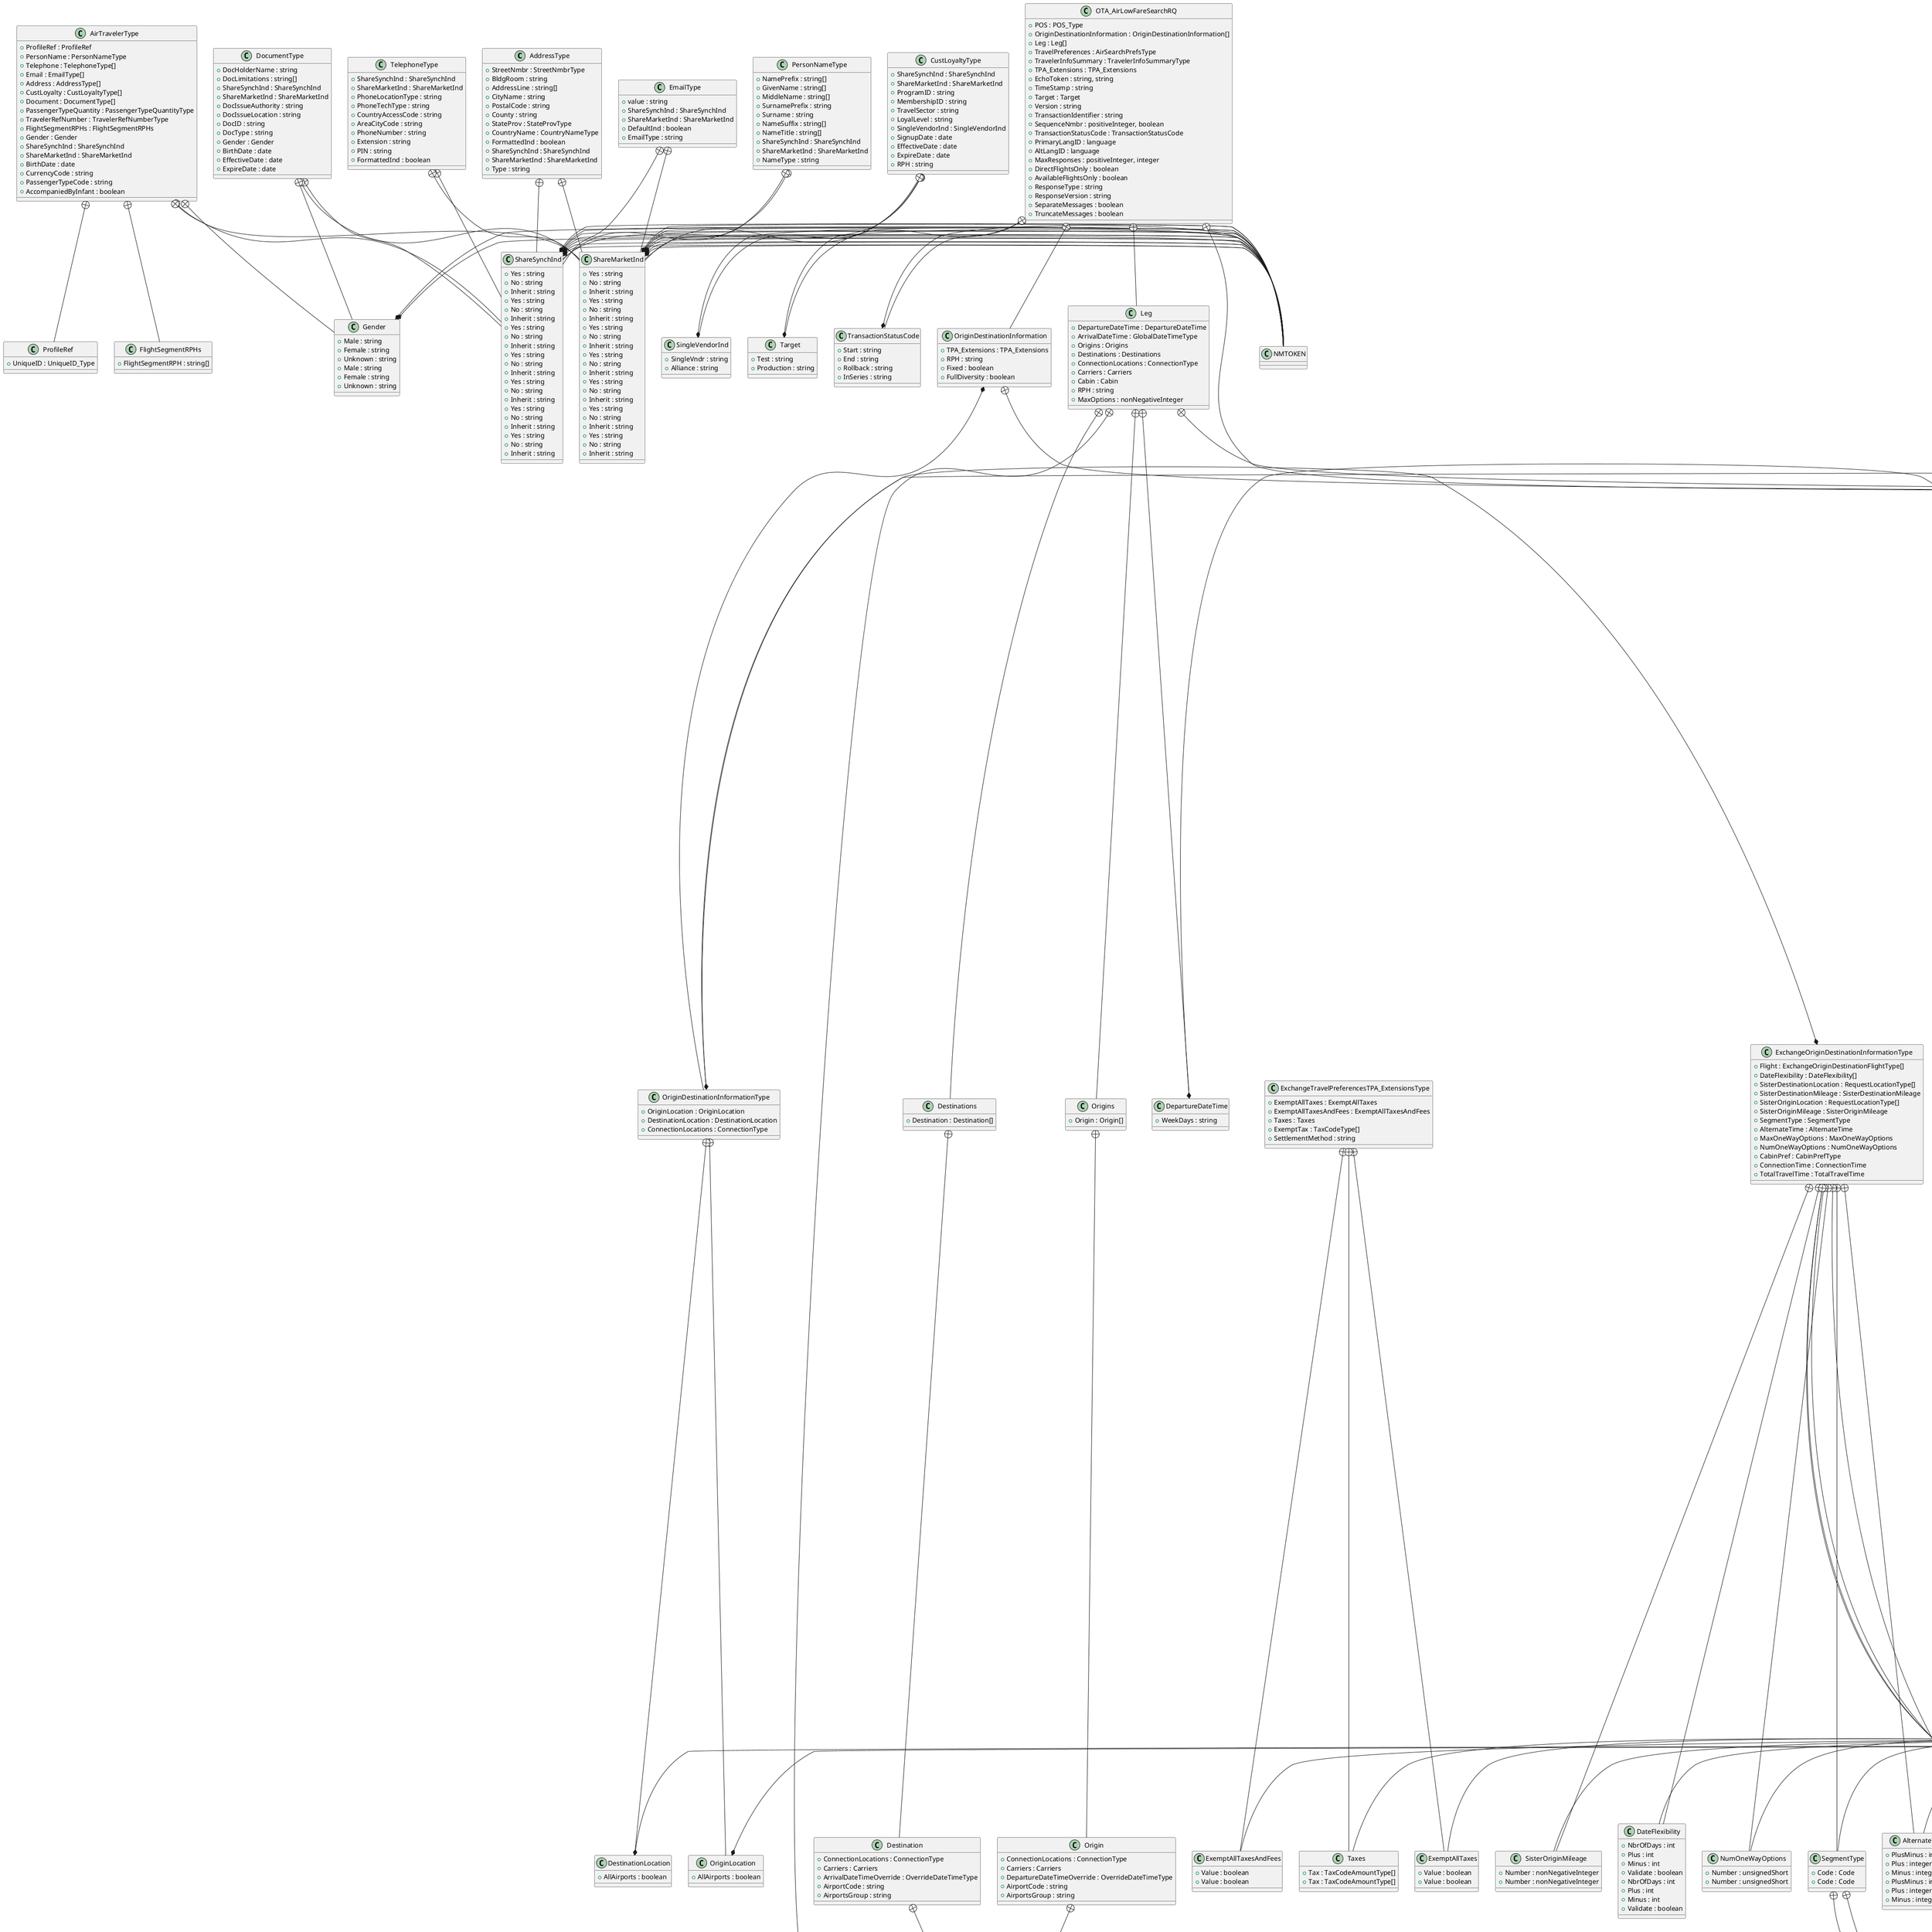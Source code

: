 @startuml

class AddressType {
    +StreetNmbr : StreetNmbrType
    +BldgRoom : string
    +AddressLine : string[]
    +CityName : string
    +PostalCode : string
    +County : string
    +StateProv : StateProvType
    +CountryName : CountryNameType
    +FormattedInd : boolean
    +ShareSynchInd : ShareSynchInd
    +ShareMarketInd : ShareMarketInd
    +Type : string
}
AddressType +-- ShareSynchInd
class ShareSynchInd {
    +Yes : string
    +No : string
    +Inherit : string
}
ShareSynchInd *- NMTOKEN
AddressType +-- ShareMarketInd
class ShareMarketInd {
    +Yes : string
    +No : string
    +Inherit : string
}
ShareMarketInd *- NMTOKEN
class AirSearchPrefsType {
    +VendorPref : CompanyNamePrefType[]
    +FlightTypePref : FlightTypePrefType
    +FareRestrictPref : FareRestrictPref[]
    +EquipPref : EquipmentTypePref[]
    +CabinPref : CabinPrefType[]
    +TicketDistribPref : TicketDistribPrefType[]
    +TPA_Extensions : TPA_Extensions
    +AncillaryFees : AncillaryFees
    +FrequentFlyer : FrequentFlyer[]
    +SpanishFamilyDiscount : SpanishFamilyDiscount
    +InterlineBrands : InterlineBrandsType
    +SmokingAllowed : boolean
    +OnTimeRate : decimal
    +ETicketDesired : boolean
    +ValidInterlineTicket : boolean
    +MaxStopsQuantity : integer
    +UseAllFlights : boolean
    +AllFlightsData : boolean
    +Hybrid : boolean
}
AirSearchPrefsType +-- FareRestrictPref
class FareRestrictPref {
    +AdvResTicketing : AdvResTicketingType
    +StayRestrictions : StayRestrictionsType
    +VoluntaryChanges : VoluntaryChangesType
}
FareRestrictPref *- FareRestrictPrefType
AirSearchPrefsType +-- TPA_Extensions
class TPA_Extensions {
    +DepartureWindow : string
    +ArrivalWindow : string
    +ExcludeVendorPref : ExcludeVendorPref[]
    +IncludeAlliancePref : AllianceType[]
    +ExcludeAlliancePref : AllianceType[]
    +NumTrips : NumTripsType
    +AltCitiesCombinations : AltCitiesCombinationsType
    +NumTripsWithRouting : NumTripsWithRouting
    +OnlineIndicator : OnlineIndicator
    +InterlineIndicator : InterlineIndicator
    +TripType : TripType
    +MaxPrice : MaxPrice
    +ContentType : ContentType
    +DomesticLayoverTime : DomesticLayoverTime
    +LongConnectTime : LongConnectTime
    +LongConnectPoints : LongConnectPoints
    +AirServiceOnly : AirServiceOnly
    +JetServiceOnly : JetServiceOnly
    +SameConnectionAirportOnly : SameConnectionAirportOnly
    +SameOriginAirportOnly : SameOriginAirportOnly
    +SameTurnaroundAirportOnly : SameTurnaroundAirportOnly
    +AircraftTypePenalty : AircraftTypePenalty
    +AlternateAirportPenalty : AlternateAirportPenalty
    +FareAmountThreshold : FareAmountThreshold
    +numOfLowFareSol : numOfLowFareSol
    +numOfMustPriceOnlSol : numOfMustPriceOnlSol
    +numOfMustPriceInrlSol : numOfMustPriceInrlSol
    +numOfMustPriceNStpOnlSol : numOfMustPriceNStpOnlSol
    +numOfMustPriceNStpInrlSol : numOfMustPriceNStpInrlSol
    +numOfMustPriceSStopOnlSol : numOfMustPriceSStopOnlSol
    +stpPenaltyInUSD : stpPenaltyInUSD
    +durPenaltyInUSD : durPenaltyInUSD
    +depPenaltyInUSD : depPenaltyInUSD
    +maxAllowedMustPriceOveragePerCrr : maxAllowedMustPriceOveragePerCrr
    +fltOptMustPriceReuseLimit : fltOptMustPriceReuseLimit
    +upperBoundMustPriceFactorForNotNonStp : upperBoundMustPriceFactorForNotNonStp
    +upperBoundLFSFactor : upperBoundLFSFactor
    +numOfMustPriceNStp1StpOnlSol : numOfMustPriceNStp1StpOnlSol
    +numOfMustPriceNStp1StpInrlSol : numOfMustPriceNStp1StpInrlSol
    +upperBoundMustPriceFactorForNonStp : upperBoundMustPriceFactorForNonStp
    +maxAllowedLFSOveragePerCrrPercent : maxAllowedLFSOveragePerCrrPercent
    +targetMinNumOfLFSOnlSolPerCrr : targetMinNumOfLFSOnlSolPerCrr
    +targetMinNumOfLFSTotOnlSolPercent : targetMinNumOfLFSTotOnlSolPercent
    +fltOptLFSReuseLimitForNonAVS : fltOptLFSReuseLimitForNonAVS
    +fltOptLFSReuseLimitForAVS : fltOptLFSReuseLimitForAVS
    +avsPenaltyCrrs : avsPenaltyCrrs
    +maxNumOfNonStpOnlSol : maxNumOfNonStpOnlSol
    +maxNumOfNonStpInrlSol : maxNumOfNonStpInrlSol
    +maxNumOfSingleStpOnlSol : maxNumOfSingleStpOnlSol
    +maxNumOf2PlusStpSol : maxNumOf2PlusStpSol
    +minAllowedOveragePerCrrPercent : minAllowedOveragePerCrrPercent
    +minAllowedOveragePerCrr : minAllowedOveragePerCrr
    +maxRelFareLvlOfxForNonStp : maxRelFareLvlOfxForNonStp
    +maxRelFareLvlOfxForCnx : maxRelFareLvlOfxForCnx
    +numOfMustPrice2PlusStpSol : numOfMustPrice2PlusStpSol
    +ItineraryNumberThreshold : ItineraryNumberThreshold
    +XOFares : XOFaresType
    +ExemptAllTaxes : ExemptAllTaxes
    +ExemptAllTaxesAndFees : ExemptAllTaxesAndFees
    +Taxes : Taxes
    +ExemptTax : TaxCodeType[]
    +FlightStopsAsConnections : FlightStopsAsConnectionsType
    +TicketingSumOfLocals : TicketingSumOfLocals
    +MultiAirportCodes : MultiAirportCodes
    +JumpCabinLogic : JumpCabinLogicType
    +KeepSameCabin : KeepSameCabinType
    +GoverningCarrierOverride : GoverningCarrierOverrideType
    +ExcludeCallDirectCarriers : ExcludeCallDirectCarriers
    +ValidatingCarrier : ValidatingCarrierType
    +ValidatingCarrierCheck : ValidatingCarrierCheck
    +SettlementMethod : string
    +FlightRepeatLimit : FlightRepeatLimit
    +FlexibleFares : FlexibleFaresType
    +DiversityParameters : DiversityParameters
    +AdditionalFareLimit : AdditionalFareLimit
    +FareFocusRules : FareFocusRules
    +SellingLevels : SellingLevels
    +Budget : Budget
    +OptionsPerDatePairList : OptionsPerDatePairList
    +CountryPref : CountryPref[]
    +RetailerRules : RetailerRulesType
}
TPA_Extensions +-- ExcludeVendorPref
class ExcludeVendorPref {
    +Code : string
}
TPA_Extensions +-- NumTripsWithRouting
class NumTripsWithRouting {
    +Number : short
}
TPA_Extensions +-- TripType
class TripType {
    +Value : AirTripType
}
TPA_Extensions +-- MaxPrice
class MaxPrice {
    +Value : decimal
}
TPA_Extensions +-- ContentType
class ContentType {
    +Type : Type
}
ContentType +-- Type
class Type {
    +Air : string
    +Rail : string
}
Type *- string
TPA_Extensions +-- DomesticLayoverTime
class DomesticLayoverTime {
    +Hours : short
}
TPA_Extensions +-- LongConnectTime
class LongConnectTime {
    +Min : short
    +Max : short
    +Enable : boolean
}
TPA_Extensions +-- LongConnectPoints
class LongConnectPoints {
    +Min : short
    +Max : short
}
TPA_Extensions +-- AirServiceOnly
class AirServiceOnly {
    +Ind : boolean
}
TPA_Extensions +-- JetServiceOnly
class JetServiceOnly {
    +Ind : boolean
}
TPA_Extensions +-- SameConnectionAirportOnly
class SameConnectionAirportOnly {
    +Ind : boolean
}
TPA_Extensions +-- SameOriginAirportOnly
class SameOriginAirportOnly {
    +Ind : boolean
}
TPA_Extensions +-- SameTurnaroundAirportOnly
class SameTurnaroundAirportOnly {
    +Ind : boolean
}
TPA_Extensions +-- AircraftTypePenalty
class AircraftTypePenalty {
    +Value : short
}
TPA_Extensions +-- AlternateAirportPenalty
class AlternateAirportPenalty {
    +Value : short
}
TPA_Extensions +-- FareAmountThreshold
class FareAmountThreshold {
    +Value : float
}
TPA_Extensions +-- numOfLowFareSol
class numOfLowFareSol {
    +Value : short
}
TPA_Extensions +-- numOfMustPriceOnlSol
class numOfMustPriceOnlSol {
    +Value : short
}
TPA_Extensions +-- numOfMustPriceInrlSol
class numOfMustPriceInrlSol {
    +Value : short
}
TPA_Extensions +-- numOfMustPriceNStpOnlSol
class numOfMustPriceNStpOnlSol {
    +Value : short
}
TPA_Extensions +-- numOfMustPriceNStpInrlSol
class numOfMustPriceNStpInrlSol {
    +Value : short
}
TPA_Extensions +-- numOfMustPriceSStopOnlSol
class numOfMustPriceSStopOnlSol {
    +Value : short
}
TPA_Extensions +-- stpPenaltyInUSD
class stpPenaltyInUSD {
    +Value : short
}
TPA_Extensions +-- durPenaltyInUSD
class durPenaltyInUSD {
    +Value : short
}
TPA_Extensions +-- depPenaltyInUSD
class depPenaltyInUSD {
    +Value : short
}
TPA_Extensions +-- maxAllowedMustPriceOveragePerCrr
class maxAllowedMustPriceOveragePerCrr {
    +Value : float
}
TPA_Extensions +-- fltOptMustPriceReuseLimit
class fltOptMustPriceReuseLimit {
    +Value : short
}
TPA_Extensions +-- upperBoundMustPriceFactorForNotNonStp
class upperBoundMustPriceFactorForNotNonStp {
    +Value : float
}
TPA_Extensions +-- upperBoundLFSFactor
class upperBoundLFSFactor {
    +Value : float
}
TPA_Extensions +-- numOfMustPriceNStp1StpOnlSol
class numOfMustPriceNStp1StpOnlSol {
    +Value : short
}
TPA_Extensions +-- numOfMustPriceNStp1StpInrlSol
class numOfMustPriceNStp1StpInrlSol {
    +Value : short
}
TPA_Extensions +-- upperBoundMustPriceFactorForNonStp
class upperBoundMustPriceFactorForNonStp {
    +Value : float
}
TPA_Extensions +-- maxAllowedLFSOveragePerCrrPercent
class maxAllowedLFSOveragePerCrrPercent {
    +Value : float
}
TPA_Extensions +-- targetMinNumOfLFSOnlSolPerCrr
class targetMinNumOfLFSOnlSolPerCrr {
    +Value : short
}
TPA_Extensions +-- targetMinNumOfLFSTotOnlSolPercent
class targetMinNumOfLFSTotOnlSolPercent {
    +Value : float
}
TPA_Extensions +-- fltOptLFSReuseLimitForNonAVS
class fltOptLFSReuseLimitForNonAVS {
    +Value : short
}
TPA_Extensions +-- fltOptLFSReuseLimitForAVS
class fltOptLFSReuseLimitForAVS {
    +Value : short
}
TPA_Extensions +-- avsPenaltyCrrs
class avsPenaltyCrrs {
    +Value : string
}
TPA_Extensions +-- maxNumOfNonStpOnlSol
class maxNumOfNonStpOnlSol {
    +Value : short
}
TPA_Extensions +-- maxNumOfNonStpInrlSol
class maxNumOfNonStpInrlSol {
    +Value : short
}
TPA_Extensions +-- maxNumOfSingleStpOnlSol
class maxNumOfSingleStpOnlSol {
    +Value : short
}
TPA_Extensions +-- maxNumOf2PlusStpSol
class maxNumOf2PlusStpSol {
    +Value : short
}
TPA_Extensions +-- minAllowedOveragePerCrrPercent
class minAllowedOveragePerCrrPercent {
    +Value : float
}
TPA_Extensions +-- minAllowedOveragePerCrr
class minAllowedOveragePerCrr {
    +Value : short
}
TPA_Extensions +-- maxRelFareLvlOfxForNonStp
class maxRelFareLvlOfxForNonStp {
    +Value : float
}
TPA_Extensions +-- maxRelFareLvlOfxForCnx
class maxRelFareLvlOfxForCnx {
    +Value : float
}
TPA_Extensions +-- numOfMustPrice2PlusStpSol
class numOfMustPrice2PlusStpSol {
    +Value : short
}
TPA_Extensions +-- ItineraryNumberThreshold
class ItineraryNumberThreshold {
    +Value : float
}
TPA_Extensions +-- TicketingSumOfLocals
class TicketingSumOfLocals {
    +Enable : boolean
}
TPA_Extensions +-- MultiAirportCodes
class MultiAirportCodes {
    +EnableOpenJaw : boolean
}
TPA_Extensions +-- ExcludeCallDirectCarriers
class ExcludeCallDirectCarriers {
    +Enabled : boolean
}
TPA_Extensions +-- ValidatingCarrierCheck
class ValidatingCarrierCheck {
    +SettlementValidation : SettlementValidation
    +IETValidation : IETValidation
    +Carrier : Carrier[]
    +Country : Country[]
}
ValidatingCarrierCheck +-- SettlementValidation
class SettlementValidation {
    +Ind : boolean
}
ValidatingCarrierCheck +-- IETValidation
class IETValidation {
    +Ind : boolean
}
ValidatingCarrierCheck +-- Carrier
class Carrier {
    +Code : string
}
ValidatingCarrierCheck +-- Country
class Country {
    +Code : string
}
TPA_Extensions +-- FlightRepeatLimit
class FlightRepeatLimit {
    +Value : unsignedShort
}
TPA_Extensions +-- DiversityParameters
class DiversityParameters {
    +Weightings : Weightings
    +TimeOfDayDistribution : TimeOfDayDistribution
    +InboundOutboundPairing : unsignedShort
    +AdditionalNonStopsNumber : unsignedShort
    +AdditionalNonStopsPercentage : unsignedShort
}
DiversityParameters +-- Weightings
class Weightings {
    +PriceWeight : unsignedShort
    +TravelTimeWeight : unsignedShort
}
DiversityParameters +-- TimeOfDayDistribution
class TimeOfDayDistribution {
    +TimeOfDayRange : TimeOfDayRange[]
}
TimeOfDayDistribution +-- TimeOfDayRange
class TimeOfDayRange {
    +Begin : string
    +End : string
    +Percentage : unsignedShort
}
TPA_Extensions +-- AdditionalFareLimit
class AdditionalFareLimit {
    +Value : unsignedInt
}
TPA_Extensions +-- FareFocusRules
class FareFocusRules {
    +Exclude : boolean
}
TPA_Extensions +-- SellingLevels
class SellingLevels {
    +SellingLevelRules : SellingLevelRules
    +ShowFareAmounts : ShowFareAmounts
}
SellingLevels +-- SellingLevelRules
class SellingLevelRules {
    +Ignore : boolean
}
SellingLevels +-- ShowFareAmounts
class ShowFareAmounts {
    +Original : boolean
    +Adjusted : boolean
}
TPA_Extensions +-- Budget
class Budget {
    +MinimumPrice : string
    +MaximumPrice : string
    +RelativePriceThreshold : string
}
TPA_Extensions +-- OptionsPerDatePairList
class OptionsPerDatePairList {
    +OptionsPerDatePair : OptionsPerDatePairType[]
}
TPA_Extensions +-- CountryPref
class CountryPref {
    +Code : string
    +PreferLevel : string
}
TPA_Extensions +-- OnlineIndicator
class OnlineIndicator {
    +Ind : boolean
}
TPA_Extensions +-- InterlineIndicator
class InterlineIndicator {
    +Ind : boolean
}
TPA_Extensions +-- ExemptAllTaxes
class ExemptAllTaxes {
    +Value : boolean
}
TPA_Extensions +-- ExemptAllTaxesAndFees
class ExemptAllTaxesAndFees {
    +Value : boolean
}
TPA_Extensions +-- Taxes
class Taxes {
    +Tax : TaxCodeAmountType[]
}
AirSearchPrefsType +-- AncillaryFees
class AncillaryFees {
    +AncillaryFeeGroup : AncillaryFeeGroup[]
    +Enable : boolean
    +Summary : boolean
}
AncillaryFees +-- AncillaryFeeGroup
class AncillaryFeeGroup {
    +Code : string
    +Count : string
}
AirSearchPrefsType +-- FrequentFlyer
class FrequentFlyer {
    +Status : short
    +AirlineCode : string
}
AirSearchPrefsType +-- SpanishFamilyDiscount
class SpanishFamilyDiscount {
    +Level : Level
}
SpanishFamilyDiscount +-- Level
class Level {
    +1 : string
    +2 : string
}
Level *- short
class AirTravelerType {
    +ProfileRef : ProfileRef
    +PersonName : PersonNameType
    +Telephone : TelephoneType[]
    +Email : EmailType[]
    +Address : AddressType[]
    +CustLoyalty : CustLoyaltyType[]
    +Document : DocumentType[]
    +PassengerTypeQuantity : PassengerTypeQuantityType
    +TravelerRefNumber : TravelerRefNumberType
    +FlightSegmentRPHs : FlightSegmentRPHs
    +Gender : Gender
    +ShareSynchInd : ShareSynchInd
    +ShareMarketInd : ShareMarketInd
    +BirthDate : date
    +CurrencyCode : string
    +PassengerTypeCode : string
    +AccompaniedByInfant : boolean
}
AirTravelerType +-- ProfileRef
class ProfileRef {
    +UniqueID : UniqueID_Type
}
AirTravelerType +-- FlightSegmentRPHs
class FlightSegmentRPHs {
    +FlightSegmentRPH : string[]
}
AirTravelerType +-- Gender
class Gender {
    +Male : string
    +Female : string
    +Unknown : string
}
Gender *- NMTOKEN
AirTravelerType +-- ShareSynchInd
class ShareSynchInd {
    +Yes : string
    +No : string
    +Inherit : string
}
ShareSynchInd *- NMTOKEN
AirTravelerType +-- ShareMarketInd
class ShareMarketInd {
    +Yes : string
    +No : string
    +Inherit : string
}
ShareMarketInd *- NMTOKEN
class AirlineType {
    +Operating : string
    +Marketing : string
}
class AllianceType {
    +Code : string
}
enum AltCitiesCombinationsLocationsType {
    All = All
    Main = Main
}
class AltCitiesCombinationsType {
    +Origins : AltCitiesCombinationsLocationsType
    +Destinations : AltCitiesCombinationsLocationsType
}
class ApplyResidentDiscountType {
    +Ind : boolean
}
class ArunkType {
    +OriginLocation : RequestLocationType
    +DestinationLocation : RequestLocationType
    +SideTrip : SideTripType
}
class AwardShoppingType {
    +Enable : boolean
    +UseRAS : boolean
}
class BillingInformationType {
    +UserStation : short
    +UserBranch : short
    +PartitionID : string
    +UserSetAddress : string
    +AAACity : string
    +AgentSineIn : string
    +ServiceName : string
    +ActionCode : string
}
class BookingChannelType {
    +Type : string
    +Primary : boolean
}
class BookingClassPrefType {
    +ResBookDesigCode : string
    +PreferLevel : PreferLevelType
}
class BrandType {
    +Code : string
}
class CabinPrefType {
    +PreferLevel : PreferLevelType
    +Cabin : CabinType
}
enum CabinType {
    PremiumFirst = PremiumFirst
    First = First
    PremiumBusiness = PremiumBusiness
    Business = Business
    PremiumEconomy = PremiumEconomy
    Economy = Economy
    Y = Y
    S = S
    C = C
    J = J
    F = F
    P = P
}
class CachePartitionGroupType {
    +Partition : CachePartitionType[]
}
class CachePartitionType {
    +Name : string
}
enum CarrierType {
    Marketing = Marketing
    Operating = Operating
}
class CompanyNamePrefType {
    +PreferLevel : PreferLevelType
    +Type : CarrierType
}
CompanyNamePrefType *- CompanyNameType
class ConnectionType {
    +ConnectionLocation : ConnectionLocation[]
}
ConnectionType +-- ConnectionLocation
class ConnectionLocation {
    +Inclusive : boolean
    +PreferLevel : PreferLevelType
    +MinChangeTime : nonNegativeInteger
    +ConnectionInfo : ConnectionInfo
}
ConnectionLocation *- RequestLocationType
ConnectionLocation +-- ConnectionInfo
class ConnectionInfo {
    +Via : string
    +Stop : string
    +Change : string
}
ConnectionInfo *- string
class CountryNameType {
    +value : string
    +Code : string
}
class CustLoyaltyType {
    +ShareSynchInd : ShareSynchInd
    +ShareMarketInd : ShareMarketInd
    +ProgramID : string
    +MembershipID : string
    +TravelSector : string
    +LoyalLevel : string
    +SingleVendorInd : SingleVendorInd
    +SignupDate : date
    +EffectiveDate : date
    +ExpireDate : date
    +RPH : string
}
CustLoyaltyType +-- ShareSynchInd
class ShareSynchInd {
    +Yes : string
    +No : string
    +Inherit : string
}
ShareSynchInd *- NMTOKEN
CustLoyaltyType +-- ShareMarketInd
class ShareMarketInd {
    +Yes : string
    +No : string
    +Inherit : string
}
ShareMarketInd *- NMTOKEN
CustLoyaltyType +-- SingleVendorInd
class SingleVendorInd {
    +SingleVndr : string
    +Alliance : string
}
SingleVendorInd *- NMTOKEN
class DateRangeType {
    +OutboundDate : date
    +DateRange : short
}
class DepartureDaysType {
    +Value : string
}
class DiversityControlType {
    +LowFareBucket : LowFareBucket
    +Dimensions : Dimensions
}
DiversityControlType +-- LowFareBucket
class LowFareBucket {
    +Options : string
    +FareCutOff : string
}
DiversityControlType +-- Dimensions
class Dimensions {
    +TravelTime : TravelTime
    +Carrier : Carrier
    +OperatingDuplicate : OperatingDuplicate
    +InboundOutboundPairing : InboundOutboundPairing
    +TimeOfDay : TimeOfDay
    +StopsNumber : StopsNumber
    +PriceWeight : unsignedShort
}
Dimensions +-- TravelTime
class TravelTime {
    +Weight : integer
}
Dimensions +-- Carrier
class Carrier {
    +Default : Default
    +Override : Override[]
    +Weight : integer
    +OnlineIndicator : boolean
}
Carrier +-- Default
class Default {
    +Options : string
}
Carrier +-- Override
class Override {
    +Code : string
    +Options : string
}
Dimensions +-- OperatingDuplicate
class OperatingDuplicate {
    +PreferredCarrier : PreferredCarrier[]
    +Weight : integer
}
OperatingDuplicate +-- PreferredCarrier
class PreferredCarrier {
    +Code : string
}
Dimensions +-- InboundOutboundPairing
class InboundOutboundPairing {
    +Weight : integer
    +Duplicates : positiveInteger
}
Dimensions +-- TimeOfDay
class TimeOfDay {
    +Distribution : Distribution[]
    +Weight : integer
}
TimeOfDay +-- Distribution
class Distribution {
    +Range : Range[]
    +Direction : OutboundOrInbound
    +Leg : positiveInteger
    +Endpoint : DepartureOrArrival
}
Distribution +-- Range
class Range {
    +Begin : string
    +End : string
    +Options : string
}
Dimensions +-- StopsNumber
class StopsNumber {
    +Weight : integer
}
class DocumentType {
    +DocHolderName : string
    +DocLimitations : string[]
    +ShareSynchInd : ShareSynchInd
    +ShareMarketInd : ShareMarketInd
    +DocIssueAuthority : string
    +DocIssueLocation : string
    +DocID : string
    +DocType : string
    +Gender : Gender
    +BirthDate : date
    +EffectiveDate : date
    +ExpireDate : date
}
DocumentType +-- ShareSynchInd
class ShareSynchInd {
    +Yes : string
    +No : string
    +Inherit : string
}
ShareSynchInd *- NMTOKEN
DocumentType +-- ShareMarketInd
class ShareMarketInd {
    +Yes : string
    +No : string
    +Inherit : string
}
ShareMarketInd *- NMTOKEN
DocumentType +-- Gender
class Gender {
    +Male : string
    +Female : string
    +Unknown : string
}
Gender *- NMTOKEN
class EmailType {
    +value : string
    +ShareSynchInd : ShareSynchInd
    +ShareMarketInd : ShareMarketInd
    +DefaultInd : boolean
    +EmailType : string
}
EmailType +-- ShareSynchInd
class ShareSynchInd {
    +Yes : string
    +No : string
    +Inherit : string
}
ShareSynchInd *- NMTOKEN
EmailType +-- ShareMarketInd
class ShareMarketInd {
    +Yes : string
    +No : string
    +Inherit : string
}
ShareMarketInd *- NMTOKEN
class EquipmentTypePref {
    +PreferLevel : PreferLevelType
    +WideBody : boolean
}
EquipmentTypePref *- EquipmentType
class ExchangeAirSearchPrefsType {
    +TPA_Extensions : ExchangeTravelPreferencesTPA_ExtensionsType
    +ValidInterlineTicket : boolean
}
class ExchangeFareType {
    +BaseFareAmount : decimal
    +NonRefundableAmount : decimal
    +BaseFareCurrency : string
    +FareCalcCurrency : string
    +ValidatingCarrier : string
    +ROE : double
}
class ExchangeOriginDestinationFlightType {
    +OriginLocation : RequestLocationType
    +DestinationLocation : RequestLocationType
    +Airline : AirlineType
    +SideTrip : SideTripType
    +Reservation : ReservationType
    +MileageDisplay : MileageDisplayType[]
    +BookingDateTime : string
    +Fare : Fare
    +PlusUp : PlusUpType[]
    +Number : short
    +DepartureDateTime : string
    +ArrivalDateTime : string
    +MarriageStatus : string
    +Type : string
    +Flown : boolean
    +ClassOfService : string
}
ExchangeOriginDestinationFlightType +-- Fare
class Fare {
    +Adjustment : Adjustment
}
Fare *- FareDetailsType
Fare +-- Adjustment
class Adjustment {
    +Value : string
    +Currency : string
    +Group : short
}
class ExchangeOriginDestinationInformationType {
    +Flight : ExchangeOriginDestinationFlightType[]
    +DateFlexibility : DateFlexibility[]
    +SisterDestinationLocation : RequestLocationType[]
    +SisterDestinationMileage : SisterDestinationMileage
    +SisterOriginLocation : RequestLocationType[]
    +SisterOriginMileage : SisterOriginMileage
    +SegmentType : SegmentType
    +AlternateTime : AlternateTime
    +MaxOneWayOptions : MaxOneWayOptions
    +NumOneWayOptions : NumOneWayOptions
    +CabinPref : CabinPrefType
    +ConnectionTime : ConnectionTime
    +TotalTravelTime : TotalTravelTime
}
ExchangeOriginDestinationInformationType *- OriginDestinationInformationType
ExchangeOriginDestinationInformationType +-- DateFlexibility
class DateFlexibility {
    +NbrOfDays : int
    +Plus : int
    +Minus : int
    +Validate : boolean
}
ExchangeOriginDestinationInformationType +-- SegmentType
class SegmentType {
    +Code : Code
}
SegmentType +-- Code
class Code {
    +ARUNK : string
    +O : string
    +X : string
}
Code *- string
ExchangeOriginDestinationInformationType +-- AlternateTime
class AlternateTime {
    +PlusMinus : integer
    +Plus : integer
    +Minus : integer
}
ExchangeOriginDestinationInformationType +-- MaxOneWayOptions
class MaxOneWayOptions {
    +Value : unsignedShort
}
ExchangeOriginDestinationInformationType +-- NumOneWayOptions
class NumOneWayOptions {
    +Number : unsignedShort
}
ExchangeOriginDestinationInformationType +-- ConnectionTime
class ConnectionTime {
    +Min : nonNegativeInteger
    +Max : nonNegativeInteger
    +ExcludedConnectionBegin : string
    +ExcludedConnectionEnd : string
    +EnableExcludedConnection : boolean
}
ExchangeOriginDestinationInformationType +-- TotalTravelTime
class TotalTravelTime {
    +Min : unsignedInt
    +Max : unsignedInt
}
ExchangeOriginDestinationInformationType +-- SisterDestinationMileage
class SisterDestinationMileage {
    +Number : nonNegativeInteger
}
ExchangeOriginDestinationInformationType +-- SisterOriginMileage
class SisterOriginMileage {
    +Number : nonNegativeInteger
}
class ExchangePOSType {
    +Source : ExchangeSourceType
}
class ExchangeSettingsType {
    +RepriceCurrentItin : boolean
    +AttachExchangeInfo : boolean
    +ReissueExchange : ReissueExchange
    +BrandedResults : boolean
    +MIPTimeoutThreshold : long
    +RequestType : RequestType
}
ExchangeSettingsType +-- ReissueExchange
class ReissueExchange {
    +A : string
}
ReissueExchange *- string
ExchangeSettingsType +-- RequestType
class RequestType {
    +basic : string
    +context : string
}
RequestType *- string
class ExchangeSourceType {
    +BookingChannel : SourceBookingChannelType
    +AgentSine : string
    +PseudoCityCode : string
    +ISOCountry : string
    +ISOCurrency : string
    +AgentDutyCode : string
    +AirlineVendorID : string
    +AirportCode : string
    +FirstDepartPoint : string
    +ERSP_UserID : string
    +PersonalCityCode : string
    +AccountingCode : string
    +OfficeCode : string
    +DefaultTicketingCarrier : string
    +AirlineChannelCode : string
    +AgentDepartmentCode : string
    +AgentFunction : string
    +TravelAgencyIATA : string
    +HomeAgencyIATA : string
    +AgentIATA : string
    +VendorCRSCode : string
    +AgentDuty : string
    +AbacusUser : boolean
    +AgentCity : string
    +MainTravelAgencyPCC : string
    +Carrier : string
    +HostCarrier : string
    +ETicketCapable : boolean
    +CoHostID : short
}
class ExchangeTPA_ExtensionsType {
    +AwardShopping : AwardShoppingType
}
class ExchangeTravelPreferencesTPA_ExtensionsType {
    +ExemptAllTaxes : ExemptAllTaxes
    +ExemptAllTaxesAndFees : ExemptAllTaxesAndFees
    +Taxes : Taxes
    +ExemptTax : TaxCodeType[]
    +SettlementMethod : string
}
ExchangeTravelPreferencesTPA_ExtensionsType +-- ExemptAllTaxes
class ExemptAllTaxes {
    +Value : boolean
}
ExchangeTravelPreferencesTPA_ExtensionsType +-- ExemptAllTaxesAndFees
class ExemptAllTaxesAndFees {
    +Value : boolean
}
ExchangeTravelPreferencesTPA_ExtensionsType +-- Taxes
class Taxes {
    +Tax : TaxCodeAmountType[]
}
class ExchangeType {
    +Fare : ExchangeFareType
    +POS : ExchangePOSType
    +OriginDestinationInformation : ExchangeOriginDestinationInformationType[]
    +Arunk : ArunkType[]
    +TravelPreferences : ExchangeAirSearchPrefsType
    +TravelerInfoSummary : TravelerInfoSummaryType
    +TPA_Extensions : ExchangeTPA_ExtensionsType
    +OriginalTktIssueDateTime : string
    +ExchangedTktIssueDateTime : string
    +PreviousExchangeDateTime : string
    +NumberOfTaxBoxes : short
    +BypassAdvancePurchaseOption : string
}
class FareDetailsType {
    +ComponentNo : short
    +BasisCode : string
    +Amount : decimal
    +Vendor : string
    +SourceVendor : string
    +Tariff : string
    +RuleNumber : string
    +BrandID : token
    +ProgramID : int
}
class FareOptionalDetailsType {
    +ComponentNo : short
    +BasisCode : string
    +Amount : decimal
    +Vendor : string
    +SourceVendor : string
    +Tariff : string
    +RuleNumber : string
    +BrandID : token
    +ProgramID : int
}
class FareRestrictPrefType {
    +PreferLevel : PreferLevelType
    +FareRestriction : string
}
class FlexibleFaresType {
    +FareParameters : FareParameters[]
}
FlexibleFaresType +-- FareParameters
class FareParameters {
    +ExcludeRestricted : ExcludeRestricted
    +ResTicketing : ResTicketing
    +MinMaxStay : MinMaxStay
    +RefundPenalty : RefundPenalty
    +PublicFare : PublicFare
    +PrivateFare : PrivateFare
    +Cabin : Cabin
    +PassengerType : PassengerType
    +NegotiatedFaresOnly : NegotiatedFaresOnly
    +XOFares : XOFares
    +PassengerTypeQuantity : PassengerTypeQuantityType[]
    +JumpCabinLogic : JumpCabinLogicType
    +KeepSameCabin : KeepSameCabinType
    +CorporateID : CorporateID[]
    +AccountCode : AccountCode[]
}
FareParameters +-- ExcludeRestricted
class ExcludeRestricted {
    +Ind : boolean
}
FareParameters +-- ResTicketing
class ResTicketing {
    +Ind : boolean
}
FareParameters +-- MinMaxStay
class MinMaxStay {
    +Ind : boolean
}
FareParameters +-- RefundPenalty
class RefundPenalty {
    +Ind : boolean
}
FareParameters +-- PublicFare
class PublicFare {
    +Ind : boolean
}
FareParameters +-- PrivateFare
class PrivateFare {
    +Ind : boolean
}
FareParameters +-- Cabin
class Cabin {
    +Type : CabinType
}
FareParameters +-- PassengerType
class PassengerType {
    +Code : string, string
}
FareParameters +-- NegotiatedFaresOnly
class NegotiatedFaresOnly {
    +Ind : boolean
}
FareParameters +-- XOFares
class XOFares {
    +Ind : boolean
}
FareParameters +-- CorporateID
class CorporateID {
    +Code : string
}
FareParameters +-- AccountCode
class AccountCode {
    +Code : string
}
class FlightStopsAsConnectionsType {
    +Ind : boolean
}
class FlightTypePrefType {
    +PreferLevel : PreferLevelType
    +FlightType : FlightTypeType
    +MaxConnections : nonNegativeInteger, boolean
}
enum FlightTypeType {
    Nonstop = Nonstop
    Direct = Direct
    Connection = Connection
}
class GlobalDateTimeType {
    +TimeWindowStart : string
    +TimeWindowEnd : string
    +TimeTolerance : nonNegativeInteger
    +DateFlexibility : nonNegativeInteger
    +MaxOptionsPerDate : nonNegativeInteger
    +ConnectionTimeMin : nonNegativeInteger
    +ConnectionTimeMax : nonNegativeInteger
    +DateTime : string
}
class GoverningCarrierOverrideType {
    +AirlineCode : string
}
class IncludeVendorPrefType {
    +Code : string
}
class InterlineBrandsType {
    +Brand : BrandType[]
    +ChangeBrandForSoldout : boolean
}
class JumpCabinLogicType {
    +Disabled : boolean
}
class KeepSameCabinType {
    +Enabled : boolean
}
class MileageDisplayType {
    +Type : string
    +City : string
    +Surcharge : short
}
class NumTripsType {
    +Number : short
    +PerDateMin : unsignedShort
    +PerDateMax : unsignedShort
    +PerMarket : unsignedShort
    +PerMonth : unsignedShort
}
class OTA_AirLowFareSearchRQ {
    +POS : POS_Type
    +OriginDestinationInformation : OriginDestinationInformation[]
    +Leg : Leg[]
    +TravelPreferences : AirSearchPrefsType
    +TravelerInfoSummary : TravelerInfoSummaryType
    +TPA_Extensions : TPA_Extensions
    +EchoToken : string, string
    +TimeStamp : string
    +Target : Target
    +Version : string
    +TransactionIdentifier : string
    +SequenceNmbr : positiveInteger, boolean
    +TransactionStatusCode : TransactionStatusCode
    +PrimaryLangID : language
    +AltLangID : language
    +MaxResponses : positiveInteger, integer
    +DirectFlightsOnly : boolean
    +AvailableFlightsOnly : boolean
    +ResponseType : string
    +ResponseVersion : string
    +SeparateMessages : boolean
    +TruncateMessages : boolean
}
OTA_AirLowFareSearchRQ +-- TPA_Extensions
class TPA_Extensions {
    +IntelliSellTransaction : TransactionType
    +DiversityControl : DiversityControlType
    +MessagingDetails : MessagingDetails
    +AlternateAirportCities : AlternateAirportCities[]
    +AlternateAirportMileage : AlternateAirportMileage
    +AwardShopping : AwardShoppingType
    +Billing : BillingInformationType
    +ExchangeSettings : ExchangeSettingsType
    +Exchange : ExchangeType[]
    +SplitTaxes : SplitTaxes
    +AlternateDatesProcessing : AlternateDatesProcessing
    +ItineraryCache : ItineraryCache
    +MultiTicket : MultiTicket
    +Partitions : Partitions
    +ReservationData : ReservationData
    +AlternatePCC : AlternatePCC[]
}
TPA_Extensions +-- MessagingDetails
class MessagingDetails {
    +MDRSubset : MDRSubset
}
MessagingDetails +-- MDRSubset
class MDRSubset {
    +Code : string
}
TPA_Extensions +-- SplitTaxes
class SplitTaxes {
    +ByLeg : boolean
    +ByFareComponent : boolean
}
TPA_Extensions +-- AlternateDatesProcessing
class AlternateDatesProcessing {
    +CalendarMode : boolean
    +NumOptionsPerAlternateDate : int
}
TPA_Extensions +-- ItineraryCache
class ItineraryCache {
    +PublicTimeToLive : unsignedInt
    +RemovePreviousOnUpdate : boolean
}
TPA_Extensions +-- MultiTicket
class MultiTicket {
    +DisplayPolicy : DisplayPolicy
}
MultiTicket +-- DisplayPolicy
class DisplayPolicy {
    +SOW : string
    +GOW2RT : string
    +SCHS : string
}
DisplayPolicy *- string
TPA_Extensions +-- Partitions
class Partitions {
    +Partition : CachePartitionType[]
    +Group : CachePartitionGroupType[]
}
TPA_Extensions +-- ReservationData
class ReservationData {
    +DKNumber : string
}
TPA_Extensions +-- AlternatePCC
class AlternatePCC {
    +TravelPreferences : TravelPreferences
    +PseudoCityCode : string
}
AlternatePCC +-- TravelPreferences
class TravelPreferences {
    +VendorPref : VendorPref[]
    +TPA_Extensions : TPA_Extensions
}
TravelPreferences +-- VendorPref
class VendorPref {
    +Code : string
    +PreferLevel : PreferLevelType
}
TravelPreferences +-- TPA_Extensions
class TPA_Extensions {
    +IncludeAlliancePref : AllianceType[]
    +ExcludeAlliancePref : AllianceType[]
}
TPA_Extensions +-- AlternateAirportCities
class AlternateAirportCities {
    +SpecifiedLocation : SpecifiedLocation
    +AlternateLocation : AlternateLocation[]
}
AlternateAirportCities +-- SpecifiedLocation
class SpecifiedLocation {
    +LocationCode : string
}
AlternateAirportCities +-- AlternateLocation
class AlternateLocation {
    +LocationCode : string
}
TPA_Extensions +-- AlternateAirportMileage
class AlternateAirportMileage {
    +Number : string
}
OTA_AirLowFareSearchRQ +-- OriginDestinationInformation
class OriginDestinationInformation {
    +TPA_Extensions : TPA_Extensions
    +RPH : string
    +Fixed : boolean
    +FullDiversity : boolean
}
OriginDestinationInformation *- OriginDestinationInformationType
OriginDestinationInformation +-- TPA_Extensions
class TPA_Extensions {
    +Flight : OriginDestinationFlightType[]
    +Routing : RoutingDefinitionType[]
    +DateFlexibility : DateFlexibility[]
    +SisterDestinationLocation : RequestLocationType[]
    +SisterDestinationMileage : SisterDestinationMileage
    +SisterOriginLocation : RequestLocationType[]
    +SisterOriginMileage : SisterOriginMileage
    +SegmentType : SegmentType
    +AlternateTime : AlternateTime
    +MaxOneWayOptions : MaxOneWayOptions
    +NumOneWayOptions : NumOneWayOptions
    +CabinPref : CabinPrefType
    +ConnectionTime : ConnectionTime
    +TotalTravelTime : TotalTravelTime
    +IncludeVendorPref : IncludeVendorPrefType[]
    +IncludeAlliancePref : AllianceType[]
    +DepartureDays : DepartureDaysType
}
TPA_Extensions +-- DateFlexibility
class DateFlexibility {
    +NbrOfDays : int
    +Plus : int
    +Minus : int
    +Validate : boolean
}
TPA_Extensions +-- SegmentType
class SegmentType {
    +Code : Code
}
SegmentType +-- Code
class Code {
    +ARUNK : string
    +O : string
    +X : string
}
Code *- string
TPA_Extensions +-- AlternateTime
class AlternateTime {
    +PlusMinus : integer
    +Plus : integer
    +Minus : integer
}
TPA_Extensions +-- MaxOneWayOptions
class MaxOneWayOptions {
    +Value : unsignedShort
}
TPA_Extensions +-- NumOneWayOptions
class NumOneWayOptions {
    +Number : unsignedShort
}
TPA_Extensions +-- ConnectionTime
class ConnectionTime {
    +Min : nonNegativeInteger
    +Max : nonNegativeInteger
    +ExcludedConnectionBegin : string
    +ExcludedConnectionEnd : string
    +EnableExcludedConnection : boolean
}
TPA_Extensions +-- TotalTravelTime
class TotalTravelTime {
    +Min : unsignedInt
    +Max : unsignedInt
}
TPA_Extensions +-- SisterDestinationMileage
class SisterDestinationMileage {
    +Number : nonNegativeInteger
}
TPA_Extensions +-- SisterOriginMileage
class SisterOriginMileage {
    +Number : nonNegativeInteger
}
OTA_AirLowFareSearchRQ +-- Leg
class Leg {
    +DepartureDateTime : DepartureDateTime
    +ArrivalDateTime : GlobalDateTimeType
    +Origins : Origins
    +Destinations : Destinations
    +ConnectionLocations : ConnectionType
    +Carriers : Carriers
    +Cabin : Cabin
    +RPH : string
    +MaxOptions : nonNegativeInteger
}
Leg +-- Origins
class Origins {
    +Origin : Origin[]
}
Origins +-- Origin
class Origin {
    +ConnectionLocations : ConnectionType
    +Carriers : Carriers
    +DepartureDateTimeOverride : OverrideDateTimeType
    +AirportCode : string
    +AirportsGroup : string
}
Origin +-- Carriers
class Carriers {
    +IncludeVendorPref : IncludeVendorPrefType[]
    +ExcludeVendorPref : ExcludeVendorPref[]
}
Carriers +-- ExcludeVendorPref
class ExcludeVendorPref {
    +Code : string
}
Leg +-- Destinations
class Destinations {
    +Destination : Destination[]
}
Destinations +-- Destination
class Destination {
    +ConnectionLocations : ConnectionType
    +Carriers : Carriers
    +ArrivalDateTimeOverride : OverrideDateTimeType
    +AirportCode : string
    +AirportsGroup : string
}
Destination +-- Carriers
class Carriers {
    +IncludeVendorPref : IncludeVendorPrefType[]
    +ExcludeVendorPref : ExcludeVendorPref[]
}
Carriers +-- ExcludeVendorPref
class ExcludeVendorPref {
    +Code : string
}
Leg +-- Carriers
class Carriers {
    +IncludeVendorPref : IncludeVendorPrefType[]
    +ExcludeVendorPref : ExcludeVendorPref[]
}
Carriers +-- ExcludeVendorPref
class ExcludeVendorPref {
    +Code : string
}
Leg +-- Cabin
class Cabin {
    +PreferenceLevel : PreferLevelType
    +Type : CabinType
}
Leg +-- DepartureDateTime
class DepartureDateTime {
    +WeekDays : string
}
DepartureDateTime *- GlobalDateTimeType
OTA_AirLowFareSearchRQ +-- Target
class Target {
    +Test : string
    +Production : string
}
Target *- NMTOKEN
OTA_AirLowFareSearchRQ +-- TransactionStatusCode
class TransactionStatusCode {
    +Start : string
    +End : string
    +Rollback : string
    +InSeries : string
}
TransactionStatusCode *- NMTOKEN
class OptionsPerDatePairType {
    +Departure : string
    +Return : string
    +Min : unsignedShort
    +Max : unsignedShort
}
class OriginDestinationFlightType {
    +OriginLocation : RequestLocationType
    +DestinationLocation : RequestLocationType
    +Airline : AirlineType
    +SideTrip : SideTripType
    +Reservation : ReservationType
    +MileageDisplay : MileageDisplayType[]
    +BookingDateTime : string
    +Fare : FareOptionalDetailsType
    +PlusUp : PlusUpType[]
    +Number : short
    +DepartureDateTime : string
    +ArrivalDateTime : string
    +MarriageStatus : string
    +Type : string
    +Flown : boolean
    +ClassOfService : string
    +Shopped : boolean
}
class OriginDestinationInformationType {
    +OriginLocation : OriginLocation
    +DestinationLocation : DestinationLocation
    +ConnectionLocations : ConnectionType
}
OriginDestinationInformationType *- TravelDateTimeType
OriginDestinationInformationType +-- OriginLocation
class OriginLocation {
    +AllAirports : boolean
}
OriginLocation *- RequestLocationType
OriginDestinationInformationType +-- DestinationLocation
class DestinationLocation {
    +AllAirports : boolean
}
DestinationLocation *- RequestLocationType
class OverrideDateTimeType {
    +TimeWindowStart : string
    +TimeWindowEnd : string
    +TimeTolerance : nonNegativeInteger
    +DateFlexibility : nonNegativeInteger
    +MaxOptionsPerDate : nonNegativeInteger
    +ConnectionTimeMin : nonNegativeInteger
    +ConnectionTimeMax : nonNegativeInteger
    +DateTime : string
}
class POS_Type {
    +Source : SourceType[]
}
class PersonNameType {
    +NamePrefix : string[]
    +GivenName : string[]
    +MiddleName : string[]
    +SurnamePrefix : string
    +Surname : string
    +NameSuffix : string[]
    +NameTitle : string[]
    +ShareSynchInd : ShareSynchInd
    +ShareMarketInd : ShareMarketInd
    +NameType : string
}
PersonNameType +-- ShareSynchInd
class ShareSynchInd {
    +Yes : string
    +No : string
    +Inherit : string
}
ShareSynchInd *- NMTOKEN
PersonNameType +-- ShareMarketInd
class ShareMarketInd {
    +Yes : string
    +No : string
    +Inherit : string
}
ShareMarketInd *- NMTOKEN
class PlusUpType {
    +Amount : decimal
    +OriginCity : string
    +DestinationCity : string
    +FareOriginCity : string
    +FareDestinationCity : string
    +ViaCity : string
    +Message : string
    +CountryOfPayment : string
}
class PointOfSaleOverrideType {
    +Code : string
}
class PointOfTicketingOverrideType {
    +Code : string
}
class PositionType {
    +Latitude : string
    +Longitude : string
    +Altitude : string
}
enum PreferLevelType {
    Only = Only
    Unacceptable = Unacceptable
    Preferred = Preferred
}
class PriceRequestInformationType {
    +NegotiatedFareCode : NegotiatedFareCode[]
    +AccountCode : AccountCode[]
    +TPA_Extensions : TPA_Extensions
    +FareQualifier : string, boolean
    +NegotiatedFaresOnly : boolean
    +CurrencyCode : string
    +PricingSource : RequestPricingSourceType
    +Reprice : boolean
    +ProcessThruFaresOnly : boolean
    +PurchaseDate : date
    +PurchaseTime : string
    +NetFaresUsed : boolean
}
PriceRequestInformationType +-- TPA_Extensions
class TPA_Extensions {
    +PublicFare : PublicFare
    +PrivateFare : PrivateFare
    +IATAFare : IATAFare
    +WebFare : WebFare
    +Priority : Priority
    +Indicators : Indicators
    +PromoID : string
    +CustomerType : CustomerType
    +MultipleTravelerGroups : MultipleTravelerGroups
    +BrandedFareIndicators : BrandedFareIndicators
    +PassengerStatus : PassengerStatus
    +PointOfSaleOverride : PointOfSaleOverrideType
    +PointOfTicketingOverride : PointOfTicketingOverrideType
    +ApplyResidentDiscount : ApplyResidentDiscountType
    +ETicketableOverride : ETicketableOverride
    +Currency : Currency
    +UseReducedConstructions : UseReducedConstructions
    +OBFees : OBFees
    +FareBreaksAtLegs : FareBreaksAtLegs
    +FareAdjustment : FareAdjustment
}
TPA_Extensions +-- PublicFare
class PublicFare {
    +Ind : boolean
}
TPA_Extensions +-- PrivateFare
class PrivateFare {
    +Ind : boolean
}
TPA_Extensions +-- IATAFare
class IATAFare {
    +Ind : boolean
}
TPA_Extensions +-- WebFare
class WebFare {
    +Ind : boolean
}
TPA_Extensions +-- Priority
class Priority {
    +Price : Price
    +DirectFlights : DirectFlights
    +Time : Time
    +Vendor : Vendor
}
Priority +-- Price
class Price {
    +Priority : int
}
Priority +-- DirectFlights
class DirectFlights {
    +Priority : int
}
Priority +-- Time
class Time {
    +Priority : int
}
Priority +-- Vendor
class Vendor {
    +Priority : int
}
TPA_Extensions +-- Indicators
class Indicators {
    +RetainFare : RetainFare
    +MinMaxStay : MinMaxStay
    +RefundPenalty : RefundPenalty
    +ResTicketing : ResTicketing
    +TravelPolicy : TravelPolicy
}
Indicators +-- RetainFare
class RetainFare {
    +Ind : boolean
}
Indicators +-- MinMaxStay
class MinMaxStay {
    +Ind : boolean
}
Indicators +-- RefundPenalty
class RefundPenalty {
    +Ind : boolean
}
Indicators +-- ResTicketing
class ResTicketing {
    +Ind : boolean
}
Indicators +-- TravelPolicy
class TravelPolicy {
    +Ind : boolean
}
TPA_Extensions +-- CustomerType
class CustomerType {
    +Value : Value
}
CustomerType +-- Value
class Value {
    +REGULAR : string
    +TVLYPREF : string
    +PREFELITE : string
    +LOYALTY : string
}
Value *- string
TPA_Extensions +-- MultipleTravelerGroups
class MultipleTravelerGroups {
    +ItinerariesPerGroup : integer
}
TPA_Extensions +-- BrandedFareIndicators
class BrandedFareIndicators {
    +ReturnCheapestUnbrandedFare : ReturnCheapestUnbrandedFare
    +SingleBrandedFare : boolean
    +MultipleBrandedFares : boolean
}
BrandedFareIndicators +-- ReturnCheapestUnbrandedFare
class ReturnCheapestUnbrandedFare {
    +Ind : boolean
}
TPA_Extensions +-- PassengerStatus
class PassengerStatus {
    +StateCode : string
    +CountryCode : string
    +CityCode : string
    +Type : Type
}
PassengerStatus +-- Type
class Type {
    +R : string
    +E : string
    +N : string
}
Type *- string
TPA_Extensions +-- ETicketableOverride
class ETicketableOverride {
    +Value : boolean
}
TPA_Extensions +-- Currency
class Currency {
    +Dual : string
    +MOverride : boolean
}
TPA_Extensions +-- UseReducedConstructions
class UseReducedConstructions {
    +Ind : boolean
}
TPA_Extensions +-- OBFees
class OBFees {
    +RType : boolean
    +TType : boolean
}
TPA_Extensions +-- FareBreaksAtLegs
class FareBreaksAtLegs {
    +Ind : boolean
}
TPA_Extensions +-- FareAdjustment
class FareAdjustment {
    +Value : string
    +Currency : string
}
PriceRequestInformationType +-- NegotiatedFareCode
class NegotiatedFareCode {
    +Supplier : CompanyNameType[]
    +TPA_Extensions : string
    +Code : string
    +CodeContext : string
    +URI : anyURI
    +Quantity : integer
    +SecondaryCode : string
    +SupplierCode : string
}
PriceRequestInformationType +-- AccountCode
class AccountCode {
    +Code : string
}
class RequestLocationType {
    +value : string
    +LocationCode : string
    +AirportsGroup : string
    +CodeContext : string
}
enum RequestPricingSourceType {
    Published = Published
    Private = Private
    Both = Both
}
class ReservationType {
    +Status : string
    +RealStatus : string
}
class RetailerRulesType {
    +RetailerRule : RetailerRule[]
    +Force : boolean
}
RetailerRulesType +-- RetailerRule
class RetailerRule {
    +Code : string
}
class RoutingDefinitionType {
    +RoutingLeg : RoutingLegType[]
    +AddWildcards : boolean
}
class RoutingLegType {
    +InboundOutboundCarrier : string[]
    +InboundCarrier : string[]
    +OutboundCarrier : string[]
    +ConnectPoint : string[]
}
class SeatStatusSimType {
    +Type : string
    +Command : string
}
class SideTripType {
    +Number : short
    +Start : boolean
    +End : boolean
}
class SourceBookingChannelType {
    +CompanyName : CompanyNameType
}
SourceBookingChannelType *- BookingChannelType
class SourceType {
    +RequestorID : UniqueID_Type
    +Position : PositionType
    +BookingChannel : SourceBookingChannelType
    +AgentSine : string
    +PseudoCityCode : string
    +ISOCountry : string
    +ISOCurrency : string
    +AgentDutyCode : string
    +AirlineVendorID : string
    +AirportCode : string
    +FirstDepartPoint : string
    +ERSP_UserID : string
    +PersonalCityCode : string
    +AccountingCode : string
    +OfficeCode : string
    +DefaultTicketingCarrier : string
    +AirlineChannelCode : string
    +AgentDepartmentCode : string
    +AgentFunction : string
    +TravelAgencyIATA : string
    +HomeAgencyIATA : string
    +AgentIATA : string
    +VendorCRSCode : string
    +AgentDuty : string
    +AbacusUser : boolean
    +AgentCity : string
    +Carrier : string
    +MainTravelAgencyPCC : string
    +HomePCC : string
}
class StateProvType {
    +value : string
    +StateCode : string
}
class StreetNmbrType {
    +value : string
    +PO_Box : string
}
class TaxCodeAmountType {
    +Amount : decimal
}
TaxCodeAmountType *- TaxCodeType
class TaxCodeType {
    +TaxCode : string
}
class TelephoneType {
    +ShareSynchInd : ShareSynchInd
    +ShareMarketInd : ShareMarketInd
    +PhoneLocationType : string
    +PhoneTechType : string
    +CountryAccessCode : string
    +AreaCityCode : string
    +PhoneNumber : string
    +Extension : string
    +PIN : string
    +FormattedInd : boolean
}
TelephoneType +-- ShareSynchInd
class ShareSynchInd {
    +Yes : string
    +No : string
    +Inherit : string
}
ShareSynchInd *- NMTOKEN
TelephoneType +-- ShareMarketInd
class ShareMarketInd {
    +Yes : string
    +No : string
    +Inherit : string
}
ShareMarketInd *- NMTOKEN
class TicketDistribPrefType {
    +value : string
    +PreferLevel : PreferLevelType
    +DistribType : string
    +TicketTime : duration
}
class TransactionType {
    +RequestType : RequestType
    +ServiceTag : ServiceTag
    +PurchaseType : PurchaseType
    +SabreAth : SabreAth
    +TranID : TranID
    +ClientSessionID : ClientSessionID
    +Branch : Branch
    +CompressResponse : CompressResponse
    +FareOverrides : FareOverrides
    +Diagnostics : Diagnostics
    +SubagentData : SubagentData
    +ResponseSorting : ResponseSorting
    +SeatStatusSim : SeatStatusSimType
    +AvailableLevel : AvailableLevel
    +ATSETest : ATSETest
    +Debug : boolean
    +DebugKey : string
    +ConfigSet : string
    +DisableCache : boolean
    +ChunkNumber : string
    +ShowItinSource : boolean
}
TransactionType +-- RequestType
class RequestType {
    +value : string
    +Name : string
}
TransactionType +-- ServiceTag
class ServiceTag {
    +value : string
    +Name : string
}
TransactionType +-- PurchaseType
class PurchaseType {
    +Name : string
}
TransactionType +-- SabreAth
class SabreAth {
    +Value : string
    +BinarySecToken : string
    +ConversationID : string
}
TransactionType +-- TranID
class TranID {
    +Value : string
}
TransactionType +-- ClientSessionID
class ClientSessionID {
    +Value : string
}
TransactionType +-- Branch
class Branch {
    +Name : string
}
TransactionType +-- CompressResponse
class CompressResponse {
    +Value : boolean
}
TransactionType +-- FareOverrides
class FareOverrides {
    +FareOverride : FareOverride[]
}
FareOverrides +-- FareOverride
class FareOverride {
    +VendorPref : CompanyNamePrefType[]
    +TPA_Extensions : string
    +FareType : string
    +PseudoCityCode : string
    +CorporateID : string
    +Callable : string
}
TransactionType +-- Diagnostics
class Diagnostics {
    +Diagnostic : Diagnostic[]
}
Diagnostics +-- Diagnostic
class Diagnostic {
    +DiagnosticArgument : DiagnosticArgument[]
    +TPA_Extensions : string
    +Target : string
    +Code : string
}
Diagnostic +-- DiagnosticArgument
class DiagnosticArgument {
    +Name : string
    +Value : string
}
TransactionType +-- SubagentData
class SubagentData {
    +Code : string
}
TransactionType +-- ResponseSorting
class ResponseSorting {
    +EnableChronologicalSorting : boolean
}
TransactionType +-- AvailableLevel
class AvailableLevel {
    +Value : string
}
TransactionType +-- ATSETest
class ATSETest {
    +Feature : string
}
class TravelDateTimeType {
    +DepartureDateTime : string
    +ArrivalDateTime : string
    +DepartureDates : DepartureDates
    +ArrivalDates : ArrivalDates
    +DepartureWindow : string
    +ArrivalWindow : string
}
TravelDateTimeType +-- DepartureDates
class DepartureDates {
    +Day : Day[]
    +DaysRange : DaysRange[]
    +LengthOfStay : LengthOfStay[]
    +LengthOfStayRange : LengthOfStayRange[]
}
DepartureDates +-- LengthOfStay
class LengthOfStay {
    +Days : unsignedShort
}
DepartureDates +-- LengthOfStayRange
class LengthOfStayRange {
    +MinDays : unsignedShort
    +MaxDays : unsignedShort
}
DepartureDates +-- Day
class Day {
    +Date : string
}
DepartureDates +-- DaysRange
class DaysRange {
    +FromDate : string
    +ToDate : string
    +WeekDays : string
}
TravelDateTimeType +-- ArrivalDates
class ArrivalDates {
    +Day : Day[]
    +DaysRange : DaysRange[]
}
ArrivalDates +-- Day
class Day {
    +Date : string
}
ArrivalDates +-- DaysRange
class DaysRange {
    +FromDate : string
    +ToDate : string
    +WeekDays : string
}
class TravelerInfoSummaryType {
    +SeatsRequested : nonNegativeInteger[]
    +AirTravelerAvail : TravelerInformationType[]
    +PriceRequestInformation : PriceRequestInformationType
    +TPA_Extensions : TravelerInfoSummary_TPA_ExtensionsType
    +SpecificPTC_Indicator : boolean
}
class TravelerInfoSummary_TPA_ExtensionsType {
    +TravelerRating : TravelerRating[]
}
TravelerInfoSummary_TPA_ExtensionsType +-- TravelerRating
class TravelerRating {
    +Score : Score[]
    +FrequentFlyer : FrequentFlyer[]
}
TravelerRating +-- Score
class Score {
    +Value : integer
    +Carrier : string
}
TravelerRating +-- FrequentFlyer
class FrequentFlyer {
    +Tier : integer
    +Carrier : string
}
class TravelerInformationType {
    +PassengerTypeQuantity : PassengerTypeQuantityType[]
    +AirTraveler : AirTravelerType
}
class TravelerRefNumberType {
    +RPH : string
}
class UniqueID_Type {
    +CompanyName : CompanyNameType
    +URL : anyURI
    +Type : string
    +Instance : string
    +ID : string
    +ID_Context : string
}
enum ValidatingCarrierPreferLevelType {
    Unacceptable = Unacceptable
    Preferred = Preferred
}
class ValidatingCarrierType {
    +Preference : Preference[]
    +Code : string
}
ValidatingCarrierType +-- Preference
class Preference {
    +Code : string
    +Level : ValidatingCarrierPreferLevelType
}
class XOFaresType {
    +Value : boolean
}

@enduml

